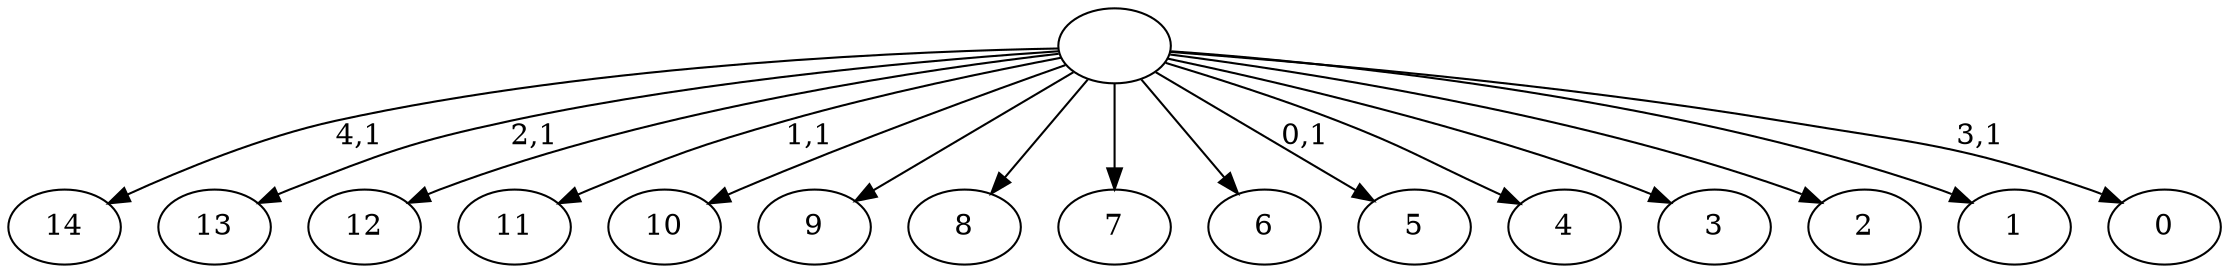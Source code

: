 digraph T {
	20 [label="14"]
	18 [label="13"]
	16 [label="12"]
	15 [label="11"]
	13 [label="10"]
	12 [label="9"]
	11 [label="8"]
	10 [label="7"]
	9 [label="6"]
	8 [label="5"]
	6 [label="4"]
	5 [label="3"]
	4 [label="2"]
	3 [label="1"]
	2 [label="0"]
	0 [label=""]
	0 -> 2 [label="3,1"]
	0 -> 8 [label="0,1"]
	0 -> 15 [label="1,1"]
	0 -> 18 [label="2,1"]
	0 -> 20 [label="4,1"]
	0 -> 16 [label=""]
	0 -> 13 [label=""]
	0 -> 12 [label=""]
	0 -> 11 [label=""]
	0 -> 10 [label=""]
	0 -> 9 [label=""]
	0 -> 6 [label=""]
	0 -> 5 [label=""]
	0 -> 4 [label=""]
	0 -> 3 [label=""]
}
